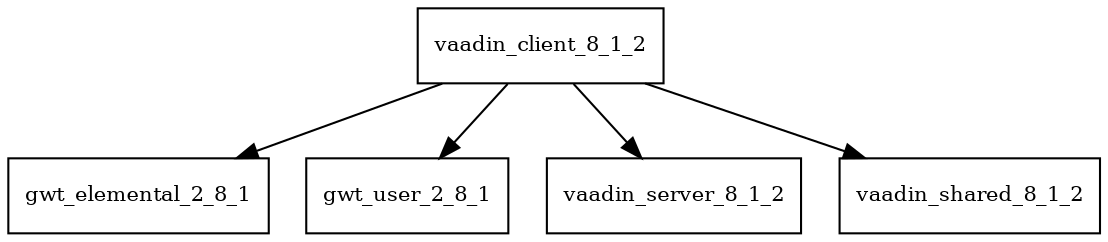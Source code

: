 digraph vaadin_client_8_1_2_dependencies {
  node [shape = box, fontsize=10.0];
  vaadin_client_8_1_2 -> gwt_elemental_2_8_1;
  vaadin_client_8_1_2 -> gwt_user_2_8_1;
  vaadin_client_8_1_2 -> vaadin_server_8_1_2;
  vaadin_client_8_1_2 -> vaadin_shared_8_1_2;
}
